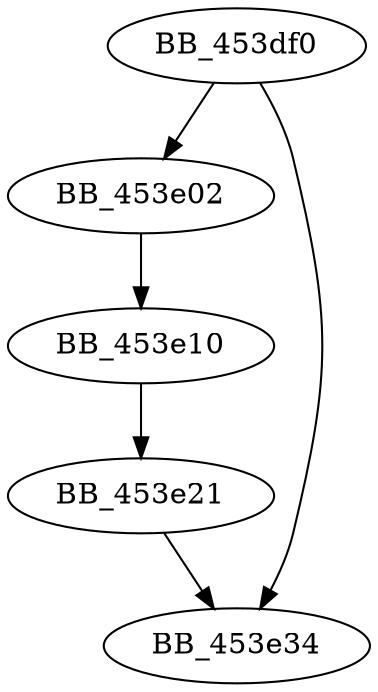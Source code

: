 DiGraph sub_453DF0{
BB_453df0->BB_453e02
BB_453df0->BB_453e34
BB_453e02->BB_453e10
BB_453e10->BB_453e21
BB_453e21->BB_453e34
}
